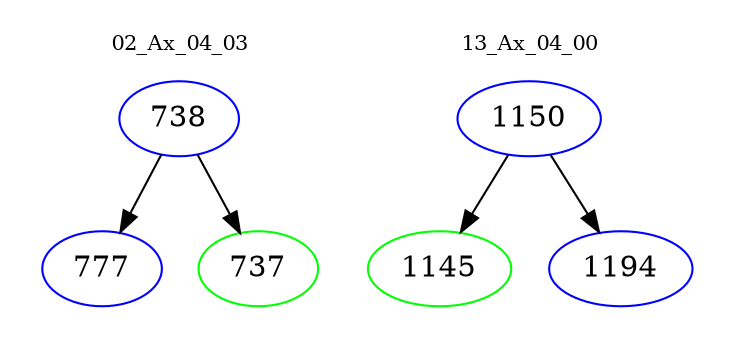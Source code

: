 digraph{
subgraph cluster_0 {
color = white
label = "02_Ax_04_03";
fontsize=10;
T0_738 [label="738", color="blue"]
T0_738 -> T0_777 [color="black"]
T0_777 [label="777", color="blue"]
T0_738 -> T0_737 [color="black"]
T0_737 [label="737", color="green"]
}
subgraph cluster_1 {
color = white
label = "13_Ax_04_00";
fontsize=10;
T1_1150 [label="1150", color="blue"]
T1_1150 -> T1_1145 [color="black"]
T1_1145 [label="1145", color="green"]
T1_1150 -> T1_1194 [color="black"]
T1_1194 [label="1194", color="blue"]
}
}

